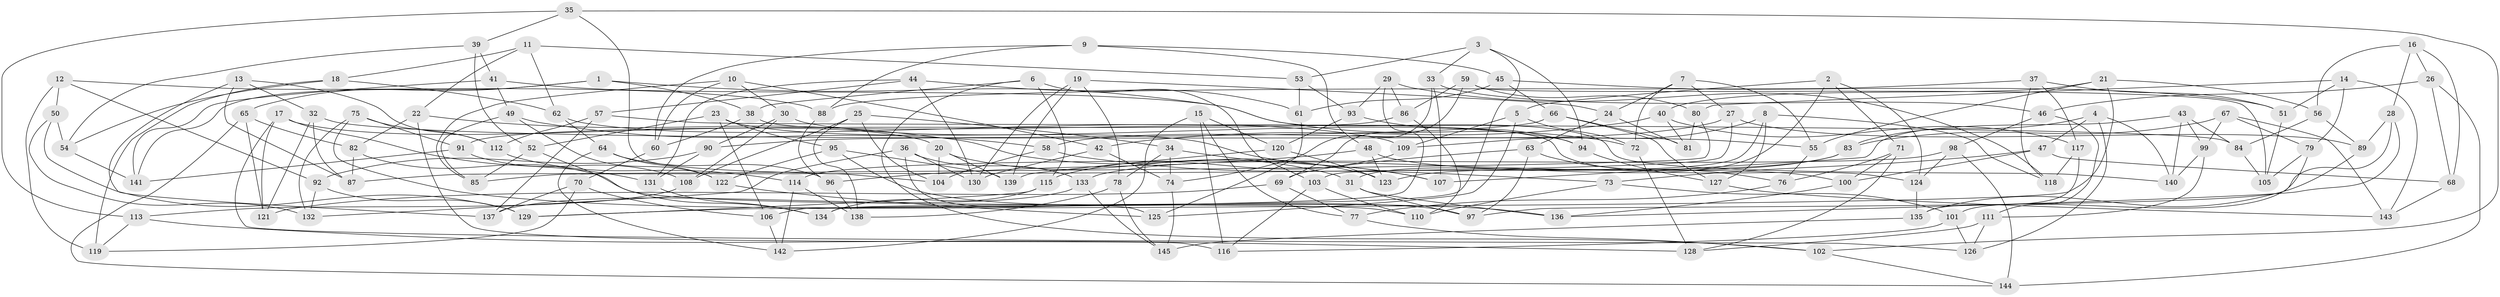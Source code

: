 // Generated by graph-tools (version 1.1) at 2025/11/02/27/25 16:11:47]
// undirected, 145 vertices, 290 edges
graph export_dot {
graph [start="1"]
  node [color=gray90,style=filled];
  1;
  2;
  3;
  4;
  5;
  6;
  7;
  8;
  9;
  10;
  11;
  12;
  13;
  14;
  15;
  16;
  17;
  18;
  19;
  20;
  21;
  22;
  23;
  24;
  25;
  26;
  27;
  28;
  29;
  30;
  31;
  32;
  33;
  34;
  35;
  36;
  37;
  38;
  39;
  40;
  41;
  42;
  43;
  44;
  45;
  46;
  47;
  48;
  49;
  50;
  51;
  52;
  53;
  54;
  55;
  56;
  57;
  58;
  59;
  60;
  61;
  62;
  63;
  64;
  65;
  66;
  67;
  68;
  69;
  70;
  71;
  72;
  73;
  74;
  75;
  76;
  77;
  78;
  79;
  80;
  81;
  82;
  83;
  84;
  85;
  86;
  87;
  88;
  89;
  90;
  91;
  92;
  93;
  94;
  95;
  96;
  97;
  98;
  99;
  100;
  101;
  102;
  103;
  104;
  105;
  106;
  107;
  108;
  109;
  110;
  111;
  112;
  113;
  114;
  115;
  116;
  117;
  118;
  119;
  120;
  121;
  122;
  123;
  124;
  125;
  126;
  127;
  128;
  129;
  130;
  131;
  132;
  133;
  134;
  135;
  136;
  137;
  138;
  139;
  140;
  141;
  142;
  143;
  144;
  145;
  1 -- 38;
  1 -- 140;
  1 -- 141;
  1 -- 65;
  2 -- 71;
  2 -- 124;
  2 -- 31;
  2 -- 5;
  3 -- 33;
  3 -- 53;
  3 -- 134;
  3 -- 94;
  4 -- 126;
  4 -- 47;
  4 -- 140;
  4 -- 83;
  5 -- 125;
  5 -- 72;
  5 -- 109;
  6 -- 103;
  6 -- 115;
  6 -- 102;
  6 -- 38;
  7 -- 55;
  7 -- 72;
  7 -- 27;
  7 -- 24;
  8 -- 103;
  8 -- 127;
  8 -- 109;
  8 -- 118;
  9 -- 45;
  9 -- 48;
  9 -- 60;
  9 -- 88;
  10 -- 42;
  10 -- 85;
  10 -- 30;
  10 -- 60;
  11 -- 53;
  11 -- 18;
  11 -- 62;
  11 -- 22;
  12 -- 88;
  12 -- 119;
  12 -- 50;
  12 -- 92;
  13 -- 112;
  13 -- 87;
  13 -- 137;
  13 -- 32;
  14 -- 79;
  14 -- 80;
  14 -- 143;
  14 -- 51;
  15 -- 116;
  15 -- 142;
  15 -- 120;
  15 -- 77;
  16 -- 68;
  16 -- 56;
  16 -- 26;
  16 -- 28;
  17 -- 121;
  17 -- 131;
  17 -- 20;
  17 -- 126;
  18 -- 62;
  18 -- 54;
  18 -- 119;
  19 -- 78;
  19 -- 139;
  19 -- 24;
  19 -- 130;
  20 -- 104;
  20 -- 139;
  20 -- 31;
  21 -- 40;
  21 -- 129;
  21 -- 56;
  21 -- 55;
  22 -- 116;
  22 -- 82;
  22 -- 123;
  23 -- 107;
  23 -- 95;
  23 -- 52;
  23 -- 106;
  24 -- 81;
  24 -- 63;
  25 -- 138;
  25 -- 34;
  25 -- 108;
  25 -- 104;
  26 -- 46;
  26 -- 68;
  26 -- 144;
  27 -- 85;
  27 -- 89;
  27 -- 58;
  28 -- 89;
  28 -- 136;
  28 -- 97;
  29 -- 86;
  29 -- 118;
  29 -- 93;
  29 -- 106;
  30 -- 94;
  30 -- 90;
  30 -- 108;
  31 -- 136;
  31 -- 97;
  32 -- 55;
  32 -- 121;
  32 -- 87;
  33 -- 46;
  33 -- 107;
  33 -- 74;
  34 -- 107;
  34 -- 74;
  34 -- 78;
  35 -- 39;
  35 -- 102;
  35 -- 113;
  35 -- 104;
  36 -- 132;
  36 -- 130;
  36 -- 125;
  36 -- 133;
  37 -- 117;
  37 -- 118;
  37 -- 51;
  37 -- 88;
  38 -- 124;
  38 -- 60;
  39 -- 52;
  39 -- 54;
  39 -- 41;
  40 -- 42;
  40 -- 81;
  40 -- 117;
  41 -- 141;
  41 -- 72;
  41 -- 49;
  42 -- 130;
  42 -- 74;
  43 -- 140;
  43 -- 99;
  43 -- 84;
  43 -- 107;
  44 -- 130;
  44 -- 61;
  44 -- 57;
  44 -- 131;
  45 -- 51;
  45 -- 66;
  45 -- 61;
  46 -- 111;
  46 -- 98;
  47 -- 68;
  47 -- 100;
  47 -- 73;
  48 -- 96;
  48 -- 123;
  48 -- 100;
  49 -- 85;
  49 -- 58;
  49 -- 122;
  50 -- 132;
  50 -- 54;
  50 -- 129;
  51 -- 105;
  52 -- 85;
  52 -- 134;
  53 -- 93;
  53 -- 61;
  54 -- 141;
  55 -- 76;
  56 -- 84;
  56 -- 89;
  57 -- 84;
  57 -- 112;
  57 -- 137;
  58 -- 73;
  58 -- 104;
  59 -- 80;
  59 -- 86;
  59 -- 105;
  59 -- 69;
  60 -- 70;
  61 -- 125;
  62 -- 109;
  62 -- 64;
  63 -- 76;
  63 -- 97;
  63 -- 69;
  64 -- 122;
  64 -- 96;
  64 -- 142;
  65 -- 144;
  65 -- 82;
  65 -- 121;
  66 -- 81;
  66 -- 90;
  66 -- 127;
  67 -- 99;
  67 -- 83;
  67 -- 143;
  67 -- 79;
  68 -- 143;
  69 -- 77;
  69 -- 121;
  70 -- 137;
  70 -- 106;
  70 -- 119;
  71 -- 76;
  71 -- 128;
  71 -- 100;
  72 -- 128;
  73 -- 110;
  73 -- 101;
  74 -- 145;
  75 -- 136;
  75 -- 91;
  75 -- 112;
  75 -- 132;
  76 -- 77;
  77 -- 102;
  78 -- 145;
  78 -- 138;
  79 -- 105;
  79 -- 101;
  80 -- 81;
  80 -- 87;
  82 -- 87;
  82 -- 110;
  83 -- 123;
  83 -- 133;
  84 -- 105;
  86 -- 91;
  86 -- 110;
  88 -- 96;
  89 -- 135;
  90 -- 92;
  90 -- 131;
  91 -- 141;
  91 -- 108;
  92 -- 129;
  92 -- 132;
  93 -- 94;
  93 -- 120;
  94 -- 127;
  95 -- 97;
  95 -- 139;
  95 -- 122;
  96 -- 138;
  98 -- 124;
  98 -- 144;
  98 -- 114;
  99 -- 140;
  99 -- 111;
  100 -- 136;
  101 -- 116;
  101 -- 126;
  102 -- 144;
  103 -- 116;
  103 -- 110;
  106 -- 142;
  108 -- 113;
  109 -- 115;
  111 -- 128;
  111 -- 126;
  112 -- 114;
  113 -- 119;
  113 -- 128;
  114 -- 142;
  114 -- 138;
  115 -- 134;
  115 -- 129;
  117 -- 135;
  117 -- 118;
  120 -- 139;
  120 -- 123;
  122 -- 125;
  124 -- 135;
  127 -- 143;
  131 -- 134;
  133 -- 145;
  133 -- 137;
  135 -- 145;
}
